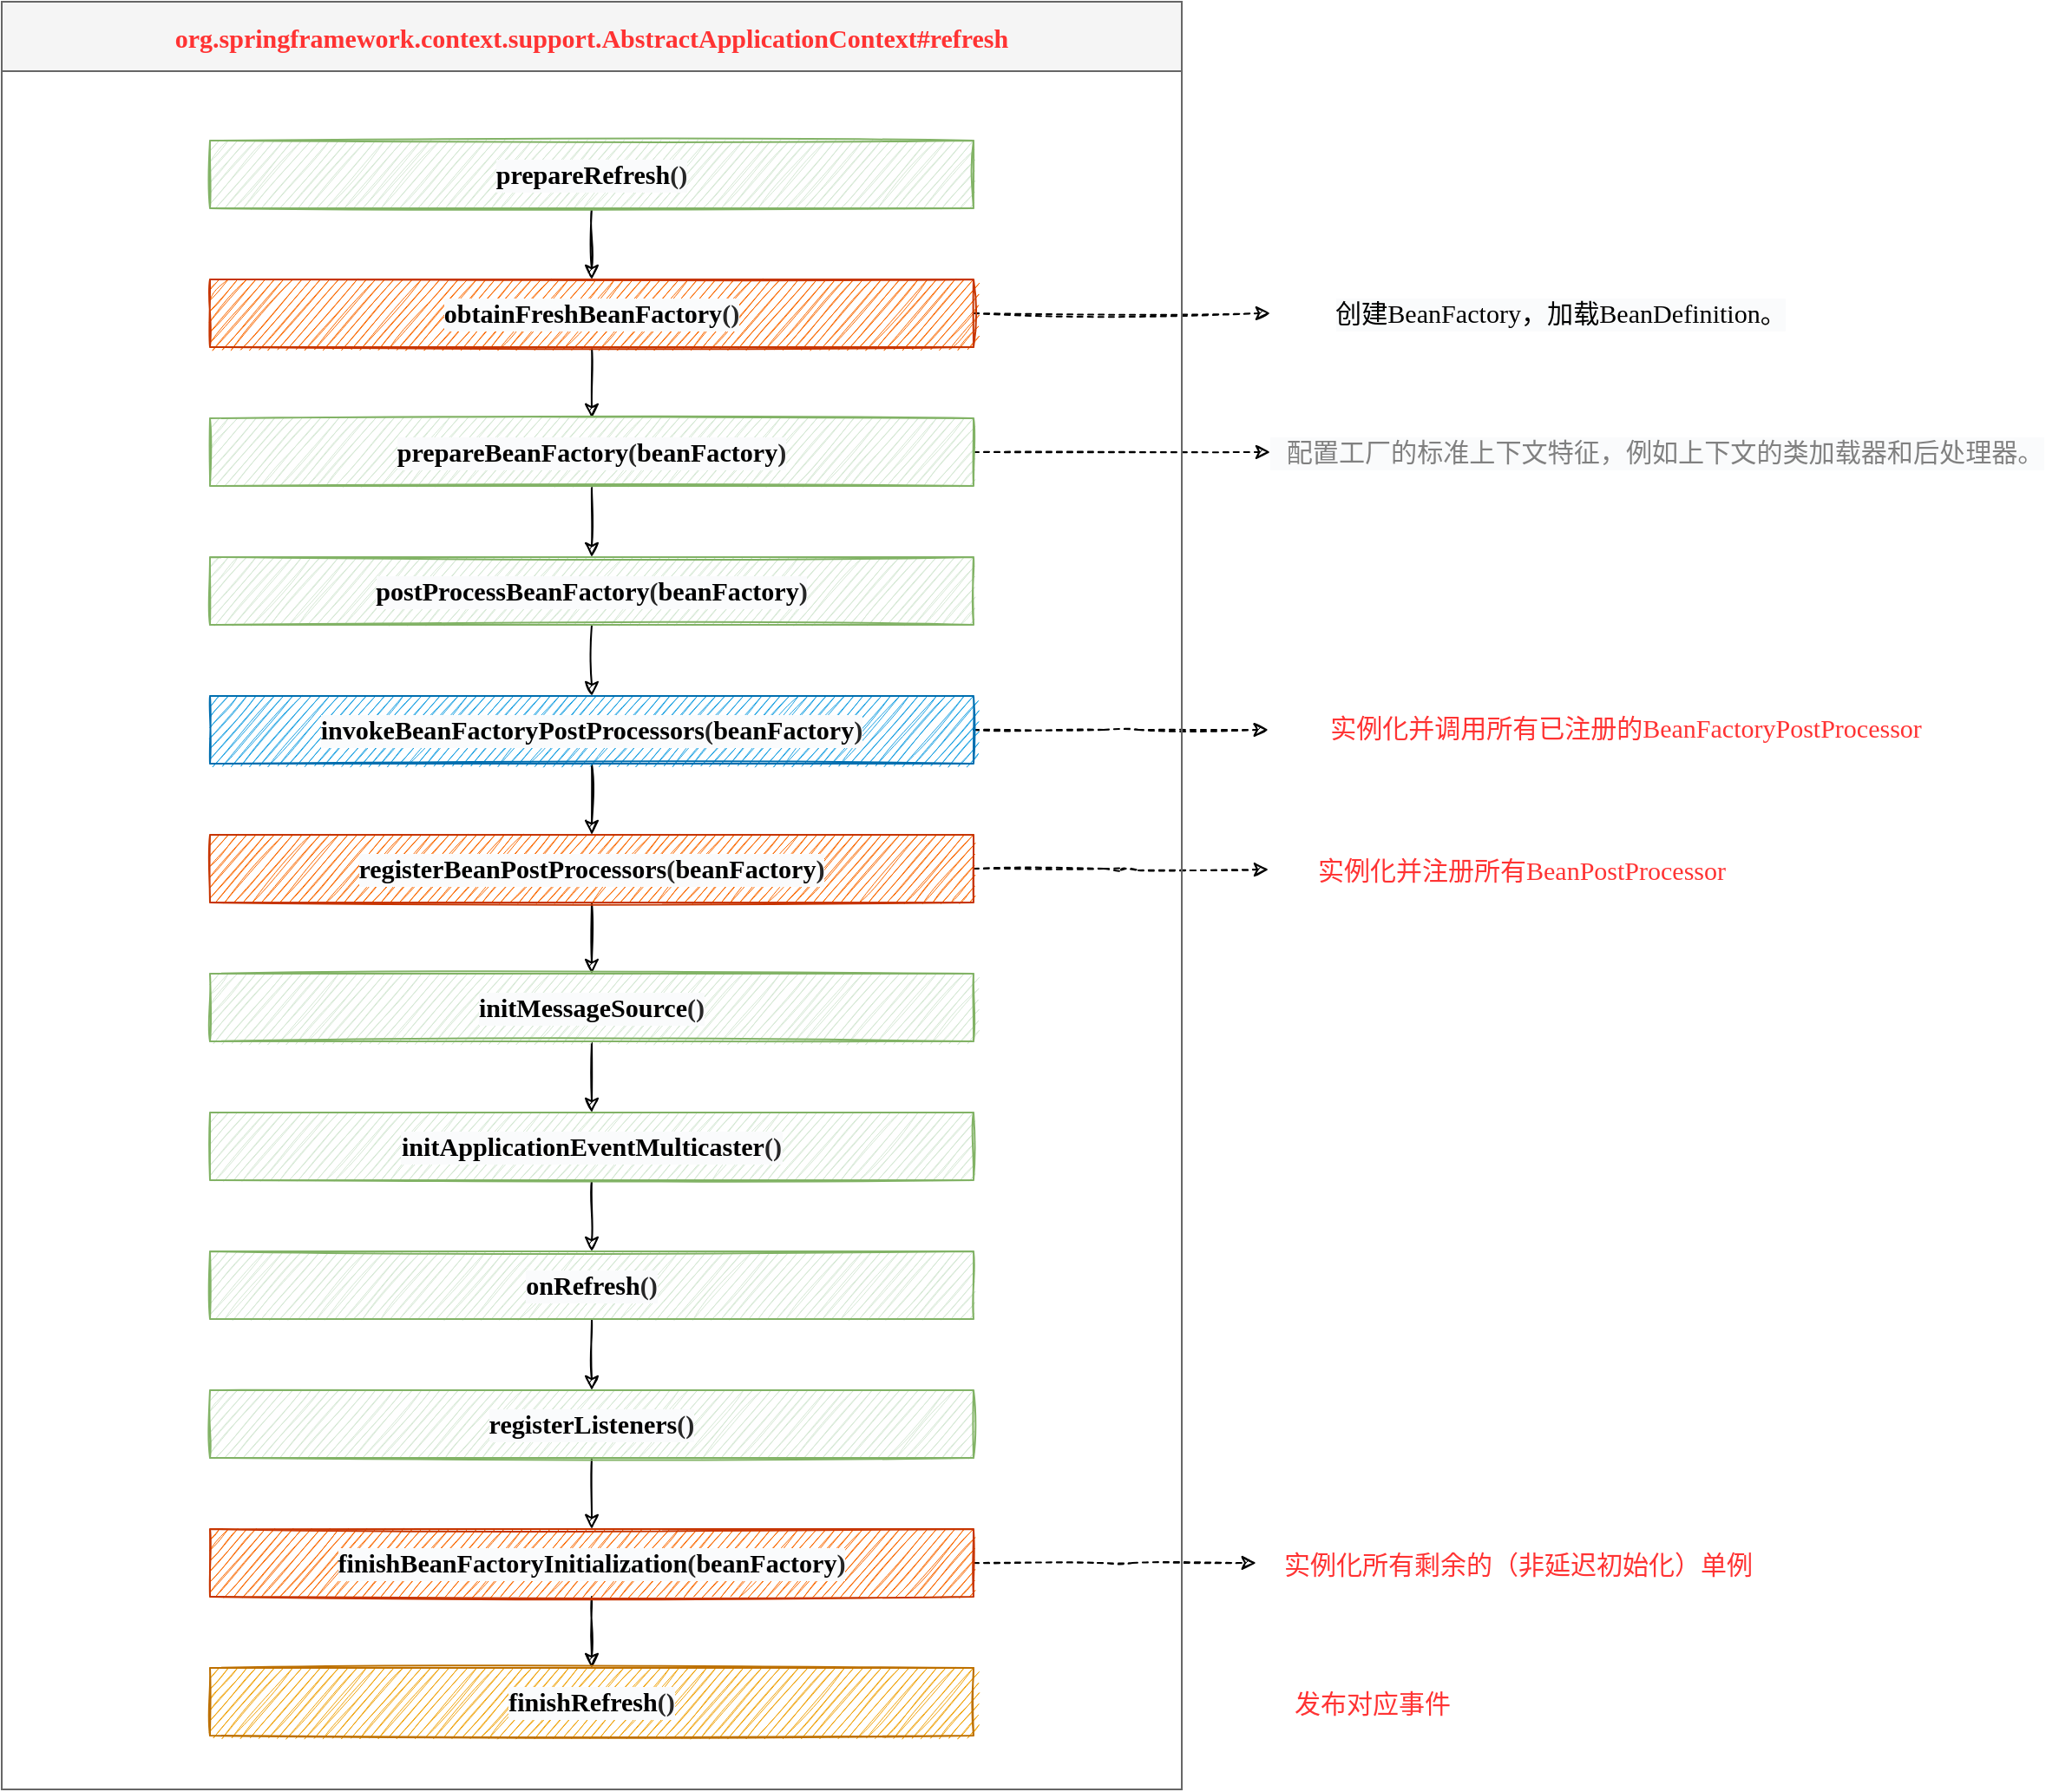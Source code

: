 <mxfile version="14.8.0" type="github">
  <diagram id="vGOEXs7-BdWZyO_aczjX" name="IoC">
    <mxGraphModel dx="2439" dy="874" grid="0" gridSize="10" guides="1" tooltips="1" connect="1" arrows="1" fold="1" page="0" pageScale="1" pageWidth="827" pageHeight="1169" background="none" math="0" shadow="0">
      <root>
        <mxCell id="0" />
        <mxCell id="1" parent="0" />
        <mxCell id="g3_7YH7vOPHp6XhamjHk-15" style="edgeStyle=orthogonalEdgeStyle;rounded=0;orthogonalLoop=1;jettySize=auto;html=1;fontFamily=JetBrains Mono;fontSource=https%3A%2F%2Ffonts.googleapis.com%2Fcss%3Ffamily%3DJetBrains%2BMono;fontStyle=1;sketch=1;shadow=0;" edge="1" parent="1" source="g3_7YH7vOPHp6XhamjHk-3" target="g3_7YH7vOPHp6XhamjHk-4">
          <mxGeometry relative="1" as="geometry" />
        </mxCell>
        <mxCell id="g3_7YH7vOPHp6XhamjHk-3" value="&lt;div style=&quot;background-color: rgb(250, 251, 252); color: rgb(38, 38, 38); font-size: 11.3pt;&quot;&gt;&lt;span style=&quot;color: #000000&quot;&gt;prepareRefresh&lt;/span&gt;()&lt;/div&gt;" style="rounded=0;whiteSpace=wrap;html=1;fontFamily=JetBrains Mono;fontSource=https%3A%2F%2Ffonts.googleapis.com%2Fcss%3Ffamily%3DJetBrains%2BMono;fontStyle=1;sketch=1;shadow=0;fillColor=#d5e8d4;strokeColor=#82b366;" vertex="1" parent="1">
          <mxGeometry x="-320" y="120" width="440" height="39" as="geometry" />
        </mxCell>
        <mxCell id="g3_7YH7vOPHp6XhamjHk-16" style="edgeStyle=orthogonalEdgeStyle;rounded=0;orthogonalLoop=1;jettySize=auto;html=1;exitX=0.5;exitY=1;exitDx=0;exitDy=0;fontFamily=JetBrains Mono;fontSource=https%3A%2F%2Ffonts.googleapis.com%2Fcss%3Ffamily%3DJetBrains%2BMono;fontStyle=1;sketch=1;shadow=0;" edge="1" parent="1" source="g3_7YH7vOPHp6XhamjHk-4" target="g3_7YH7vOPHp6XhamjHk-5">
          <mxGeometry relative="1" as="geometry" />
        </mxCell>
        <mxCell id="g3_7YH7vOPHp6XhamjHk-34" style="edgeStyle=orthogonalEdgeStyle;rounded=1;sketch=1;orthogonalLoop=1;jettySize=auto;html=1;shadow=0;fontFamily=JetBrains Mono;fontSource=https%3A%2F%2Ffonts.googleapis.com%2Fcss%3Ffamily%3DJetBrains%2BMono;fontSize=15;fontColor=#FF3333;dashed=1;" edge="1" parent="1" source="g3_7YH7vOPHp6XhamjHk-4" target="g3_7YH7vOPHp6XhamjHk-33">
          <mxGeometry relative="1" as="geometry" />
        </mxCell>
        <mxCell id="g3_7YH7vOPHp6XhamjHk-4" value="&lt;div style=&quot;background-color: rgb(250, 251, 252); color: rgb(38, 38, 38); font-size: 11.3pt;&quot;&gt;&lt;div style=&quot;font-size: 11.3pt;&quot;&gt;&lt;span style=&quot;color: #000000&quot;&gt;obtainFreshBeanFactory&lt;/span&gt;()&lt;/div&gt;&lt;/div&gt;" style="rounded=0;whiteSpace=wrap;html=1;fontFamily=JetBrains Mono;fontSource=https%3A%2F%2Ffonts.googleapis.com%2Fcss%3Ffamily%3DJetBrains%2BMono;fontStyle=1;sketch=1;shadow=0;strokeColor=#C73500;fillStyle=auto;fillColor=#fa6800;fontColor=#000000;" vertex="1" parent="1">
          <mxGeometry x="-320" y="200" width="440" height="39" as="geometry" />
        </mxCell>
        <mxCell id="g3_7YH7vOPHp6XhamjHk-17" style="edgeStyle=orthogonalEdgeStyle;rounded=0;orthogonalLoop=1;jettySize=auto;html=1;fontFamily=JetBrains Mono;fontSource=https%3A%2F%2Ffonts.googleapis.com%2Fcss%3Ffamily%3DJetBrains%2BMono;fontStyle=1;sketch=1;shadow=0;" edge="1" parent="1" source="g3_7YH7vOPHp6XhamjHk-5" target="g3_7YH7vOPHp6XhamjHk-6">
          <mxGeometry relative="1" as="geometry" />
        </mxCell>
        <mxCell id="g3_7YH7vOPHp6XhamjHk-36" style="edgeStyle=orthogonalEdgeStyle;rounded=1;sketch=1;orthogonalLoop=1;jettySize=auto;html=1;entryX=0;entryY=0.5;entryDx=0;entryDy=0;shadow=0;dashed=1;fontFamily=JetBrains Mono;fontSource=https%3A%2F%2Ffonts.googleapis.com%2Fcss%3Ffamily%3DJetBrains%2BMono;fontSize=15;fontColor=#FF3333;" edge="1" parent="1" source="g3_7YH7vOPHp6XhamjHk-5" target="g3_7YH7vOPHp6XhamjHk-35">
          <mxGeometry relative="1" as="geometry" />
        </mxCell>
        <mxCell id="g3_7YH7vOPHp6XhamjHk-5" value="&lt;div style=&quot;background-color: rgb(250, 251, 252); color: rgb(38, 38, 38); font-size: 11.3pt;&quot;&gt;&lt;div style=&quot;font-size: 11.3pt;&quot;&gt;&lt;div style=&quot;font-size: 11.3pt;&quot;&gt;&lt;span style=&quot;color: #000000&quot;&gt;prepareBeanFactory&lt;/span&gt;(&lt;span style=&quot;color: #000000&quot;&gt;beanFactory&lt;/span&gt;)&lt;/div&gt;&lt;/div&gt;&lt;/div&gt;" style="rounded=0;whiteSpace=wrap;html=1;fontFamily=JetBrains Mono;fontSource=https%3A%2F%2Ffonts.googleapis.com%2Fcss%3Ffamily%3DJetBrains%2BMono;fontStyle=1;sketch=1;shadow=0;fillColor=#d5e8d4;strokeColor=#82b366;" vertex="1" parent="1">
          <mxGeometry x="-320" y="280" width="440" height="39" as="geometry" />
        </mxCell>
        <mxCell id="g3_7YH7vOPHp6XhamjHk-18" style="edgeStyle=orthogonalEdgeStyle;rounded=0;orthogonalLoop=1;jettySize=auto;html=1;fontFamily=JetBrains Mono;fontSource=https%3A%2F%2Ffonts.googleapis.com%2Fcss%3Ffamily%3DJetBrains%2BMono;fontStyle=1;sketch=1;shadow=0;" edge="1" parent="1" source="g3_7YH7vOPHp6XhamjHk-6" target="g3_7YH7vOPHp6XhamjHk-7">
          <mxGeometry relative="1" as="geometry" />
        </mxCell>
        <mxCell id="g3_7YH7vOPHp6XhamjHk-6" value="&lt;div style=&quot;background-color: rgb(250, 251, 252); color: rgb(38, 38, 38); font-size: 11.3pt;&quot;&gt;&lt;div style=&quot;font-size: 11.3pt;&quot;&gt;&lt;div style=&quot;font-size: 11.3pt;&quot;&gt;&lt;div style=&quot;font-size: 11.3pt;&quot;&gt;&lt;span style=&quot;color: #000000&quot;&gt;postProcessBeanFactory&lt;/span&gt;(&lt;span style=&quot;color: #000000&quot;&gt;beanFactory&lt;/span&gt;)&lt;/div&gt;&lt;/div&gt;&lt;/div&gt;&lt;/div&gt;" style="rounded=0;whiteSpace=wrap;html=1;fontFamily=JetBrains Mono;fontSource=https%3A%2F%2Ffonts.googleapis.com%2Fcss%3Ffamily%3DJetBrains%2BMono;fontStyle=1;sketch=1;shadow=0;fillColor=#d5e8d4;strokeColor=#82b366;" vertex="1" parent="1">
          <mxGeometry x="-320" y="360" width="440" height="39" as="geometry" />
        </mxCell>
        <mxCell id="g3_7YH7vOPHp6XhamjHk-19" style="edgeStyle=orthogonalEdgeStyle;rounded=0;orthogonalLoop=1;jettySize=auto;html=1;exitX=0.5;exitY=1;exitDx=0;exitDy=0;entryX=0.5;entryY=0;entryDx=0;entryDy=0;fontFamily=JetBrains Mono;fontSource=https%3A%2F%2Ffonts.googleapis.com%2Fcss%3Ffamily%3DJetBrains%2BMono;fontStyle=1;sketch=1;shadow=0;" edge="1" parent="1" source="g3_7YH7vOPHp6XhamjHk-7" target="g3_7YH7vOPHp6XhamjHk-8">
          <mxGeometry relative="1" as="geometry" />
        </mxCell>
        <mxCell id="g3_7YH7vOPHp6XhamjHk-40" style="edgeStyle=orthogonalEdgeStyle;rounded=1;sketch=1;orthogonalLoop=1;jettySize=auto;html=1;shadow=0;dashed=1;fontFamily=JetBrains Mono;fontSource=https%3A%2F%2Ffonts.googleapis.com%2Fcss%3Ffamily%3DJetBrains%2BMono;fontSize=15;fontColor=#FF3333;" edge="1" parent="1" source="g3_7YH7vOPHp6XhamjHk-7">
          <mxGeometry relative="1" as="geometry">
            <mxPoint x="289.889" y="459.5" as="targetPoint" />
          </mxGeometry>
        </mxCell>
        <mxCell id="g3_7YH7vOPHp6XhamjHk-7" value="&lt;div style=&quot;background-color: rgb(250, 251, 252); color: rgb(38, 38, 38); font-size: 11.3pt;&quot;&gt;&lt;div style=&quot;font-size: 11.3pt;&quot;&gt;&lt;div style=&quot;font-size: 11.3pt;&quot;&gt;&lt;div style=&quot;font-size: 11.3pt;&quot;&gt;&lt;div style=&quot;font-size: 11.3pt;&quot;&gt;&lt;span style=&quot;color: #000000&quot;&gt;invokeBeanFactoryPostProcessors&lt;/span&gt;(&lt;span style=&quot;color: #000000&quot;&gt;beanFactory&lt;/span&gt;)&lt;/div&gt;&lt;/div&gt;&lt;/div&gt;&lt;/div&gt;&lt;/div&gt;" style="rounded=0;whiteSpace=wrap;html=1;fontFamily=JetBrains Mono;fontSource=https%3A%2F%2Ffonts.googleapis.com%2Fcss%3Ffamily%3DJetBrains%2BMono;fontStyle=1;sketch=1;shadow=0;fillColor=#1ba1e2;strokeColor=#006EAF;fontColor=#ffffff;" vertex="1" parent="1">
          <mxGeometry x="-320" y="440" width="440" height="39" as="geometry" />
        </mxCell>
        <mxCell id="g3_7YH7vOPHp6XhamjHk-31" style="edgeStyle=orthogonalEdgeStyle;rounded=0;orthogonalLoop=1;jettySize=auto;html=1;fontFamily=JetBrains Mono;fontSource=https%3A%2F%2Ffonts.googleapis.com%2Fcss%3Ffamily%3DJetBrains%2BMono;fontSize=15;fontColor=#FF3333;sketch=1;shadow=0;" edge="1" parent="1" source="g3_7YH7vOPHp6XhamjHk-8" target="g3_7YH7vOPHp6XhamjHk-9">
          <mxGeometry relative="1" as="geometry" />
        </mxCell>
        <mxCell id="g3_7YH7vOPHp6XhamjHk-42" style="edgeStyle=orthogonalEdgeStyle;rounded=1;sketch=1;orthogonalLoop=1;jettySize=auto;html=1;shadow=0;dashed=1;fontFamily=JetBrains Mono;fontSource=https%3A%2F%2Ffonts.googleapis.com%2Fcss%3Ffamily%3DJetBrains%2BMono;fontSize=15;fontColor=#FF3333;" edge="1" parent="1" source="g3_7YH7vOPHp6XhamjHk-8">
          <mxGeometry relative="1" as="geometry">
            <mxPoint x="290" y="540" as="targetPoint" />
          </mxGeometry>
        </mxCell>
        <mxCell id="g3_7YH7vOPHp6XhamjHk-8" value="&lt;div style=&quot;background-color: rgb(250, 251, 252); color: rgb(38, 38, 38); font-size: 11.3pt;&quot;&gt;&lt;div style=&quot;font-size: 11.3pt;&quot;&gt;&lt;div style=&quot;font-size: 11.3pt;&quot;&gt;&lt;div style=&quot;font-size: 11.3pt;&quot;&gt;&lt;div style=&quot;font-size: 11.3pt;&quot;&gt;&lt;div style=&quot;font-size: 11.3pt;&quot;&gt;&lt;span style=&quot;color: #000000&quot;&gt;registerBeanPostProcessors&lt;/span&gt;(&lt;span style=&quot;color: #000000&quot;&gt;beanFactory&lt;/span&gt;)&lt;/div&gt;&lt;/div&gt;&lt;/div&gt;&lt;/div&gt;&lt;/div&gt;&lt;/div&gt;" style="rounded=0;whiteSpace=wrap;html=1;fontFamily=JetBrains Mono;fontSource=https%3A%2F%2Ffonts.googleapis.com%2Fcss%3Ffamily%3DJetBrains%2BMono;fontStyle=1;sketch=1;shadow=0;fillColor=#fa6800;strokeColor=#C73500;fontColor=#000000;" vertex="1" parent="1">
          <mxGeometry x="-320" y="520" width="440" height="39" as="geometry" />
        </mxCell>
        <mxCell id="g3_7YH7vOPHp6XhamjHk-21" style="edgeStyle=orthogonalEdgeStyle;rounded=0;orthogonalLoop=1;jettySize=auto;html=1;entryX=0.5;entryY=0;entryDx=0;entryDy=0;fontFamily=JetBrains Mono;fontSource=https%3A%2F%2Ffonts.googleapis.com%2Fcss%3Ffamily%3DJetBrains%2BMono;fontStyle=1;sketch=1;shadow=0;" edge="1" parent="1" source="g3_7YH7vOPHp6XhamjHk-9" target="g3_7YH7vOPHp6XhamjHk-10">
          <mxGeometry relative="1" as="geometry" />
        </mxCell>
        <mxCell id="g3_7YH7vOPHp6XhamjHk-9" value="&lt;div style=&quot;background-color: rgb(250, 251, 252); color: rgb(38, 38, 38); font-size: 11.3pt;&quot;&gt;&lt;div style=&quot;font-size: 11.3pt;&quot;&gt;&lt;div style=&quot;font-size: 11.3pt;&quot;&gt;&lt;div style=&quot;font-size: 11.3pt;&quot;&gt;&lt;div style=&quot;font-size: 11.3pt;&quot;&gt;&lt;div style=&quot;font-size: 11.3pt;&quot;&gt;&lt;div style=&quot;font-size: 11.3pt;&quot;&gt;&lt;span style=&quot;color: #000000&quot;&gt;initMessageSource&lt;/span&gt;()&lt;/div&gt;&lt;/div&gt;&lt;/div&gt;&lt;/div&gt;&lt;/div&gt;&lt;/div&gt;&lt;/div&gt;" style="rounded=0;whiteSpace=wrap;html=1;fontFamily=JetBrains Mono;fontSource=https%3A%2F%2Ffonts.googleapis.com%2Fcss%3Ffamily%3DJetBrains%2BMono;fontStyle=1;sketch=1;shadow=0;fillColor=#d5e8d4;strokeColor=#82b366;" vertex="1" parent="1">
          <mxGeometry x="-320" y="600" width="440" height="39" as="geometry" />
        </mxCell>
        <mxCell id="g3_7YH7vOPHp6XhamjHk-22" style="edgeStyle=orthogonalEdgeStyle;rounded=0;orthogonalLoop=1;jettySize=auto;html=1;entryX=0.5;entryY=0;entryDx=0;entryDy=0;fontFamily=JetBrains Mono;fontSource=https%3A%2F%2Ffonts.googleapis.com%2Fcss%3Ffamily%3DJetBrains%2BMono;fontStyle=1;sketch=1;shadow=0;" edge="1" parent="1" source="g3_7YH7vOPHp6XhamjHk-10" target="g3_7YH7vOPHp6XhamjHk-11">
          <mxGeometry relative="1" as="geometry" />
        </mxCell>
        <mxCell id="g3_7YH7vOPHp6XhamjHk-10" value="&lt;div style=&quot;background-color: rgb(250, 251, 252); color: rgb(38, 38, 38); font-size: 11.3pt;&quot;&gt;&lt;div style=&quot;font-size: 11.3pt;&quot;&gt;&lt;div style=&quot;font-size: 11.3pt;&quot;&gt;&lt;div style=&quot;font-size: 11.3pt;&quot;&gt;&lt;div style=&quot;font-size: 11.3pt;&quot;&gt;&lt;div style=&quot;font-size: 11.3pt;&quot;&gt;&lt;div style=&quot;font-size: 11.3pt;&quot;&gt;&lt;div style=&quot;font-size: 11.3pt;&quot;&gt;&lt;span style=&quot;color: #000000&quot;&gt;initApplicationEventMulticaster&lt;/span&gt;()&lt;/div&gt;&lt;/div&gt;&lt;/div&gt;&lt;/div&gt;&lt;/div&gt;&lt;/div&gt;&lt;/div&gt;&lt;/div&gt;" style="rounded=0;whiteSpace=wrap;html=1;fontFamily=JetBrains Mono;fontSource=https%3A%2F%2Ffonts.googleapis.com%2Fcss%3Ffamily%3DJetBrains%2BMono;fontStyle=1;sketch=1;shadow=0;fillColor=#d5e8d4;strokeColor=#82b366;" vertex="1" parent="1">
          <mxGeometry x="-320" y="680" width="440" height="39" as="geometry" />
        </mxCell>
        <mxCell id="g3_7YH7vOPHp6XhamjHk-23" style="edgeStyle=orthogonalEdgeStyle;rounded=0;orthogonalLoop=1;jettySize=auto;html=1;fontFamily=JetBrains Mono;fontSource=https%3A%2F%2Ffonts.googleapis.com%2Fcss%3Ffamily%3DJetBrains%2BMono;fontStyle=1;sketch=1;shadow=0;" edge="1" parent="1" source="g3_7YH7vOPHp6XhamjHk-11" target="g3_7YH7vOPHp6XhamjHk-12">
          <mxGeometry relative="1" as="geometry" />
        </mxCell>
        <mxCell id="g3_7YH7vOPHp6XhamjHk-11" value="&lt;div style=&quot;background-color: rgb(250, 251, 252); color: rgb(38, 38, 38); font-size: 11.3pt;&quot;&gt;&lt;div style=&quot;font-size: 11.3pt;&quot;&gt;&lt;div style=&quot;font-size: 11.3pt;&quot;&gt;&lt;div style=&quot;font-size: 11.3pt;&quot;&gt;&lt;div style=&quot;font-size: 11.3pt;&quot;&gt;&lt;div style=&quot;font-size: 11.3pt;&quot;&gt;&lt;div style=&quot;font-size: 11.3pt;&quot;&gt;&lt;div style=&quot;font-size: 11.3pt;&quot;&gt;&lt;div style=&quot;font-size: 11.3pt;&quot;&gt;&lt;span style=&quot;color: #000000&quot;&gt;onRefresh&lt;/span&gt;()&lt;/div&gt;&lt;/div&gt;&lt;/div&gt;&lt;/div&gt;&lt;/div&gt;&lt;/div&gt;&lt;/div&gt;&lt;/div&gt;&lt;/div&gt;" style="rounded=0;whiteSpace=wrap;html=1;fontFamily=JetBrains Mono;fontSource=https%3A%2F%2Ffonts.googleapis.com%2Fcss%3Ffamily%3DJetBrains%2BMono;fontStyle=1;sketch=1;shadow=0;fillColor=#d5e8d4;strokeColor=#82b366;" vertex="1" parent="1">
          <mxGeometry x="-320" y="760" width="440" height="39" as="geometry" />
        </mxCell>
        <mxCell id="g3_7YH7vOPHp6XhamjHk-24" style="edgeStyle=orthogonalEdgeStyle;rounded=0;orthogonalLoop=1;jettySize=auto;html=1;fontFamily=JetBrains Mono;fontSource=https%3A%2F%2Ffonts.googleapis.com%2Fcss%3Ffamily%3DJetBrains%2BMono;fontStyle=1;sketch=1;shadow=0;" edge="1" parent="1" source="g3_7YH7vOPHp6XhamjHk-12" target="g3_7YH7vOPHp6XhamjHk-13">
          <mxGeometry relative="1" as="geometry" />
        </mxCell>
        <mxCell id="g3_7YH7vOPHp6XhamjHk-12" value="&lt;div style=&quot;background-color: rgb(250, 251, 252); color: rgb(38, 38, 38); font-size: 11.3pt;&quot;&gt;&lt;div style=&quot;font-size: 11.3pt;&quot;&gt;&lt;div style=&quot;font-size: 11.3pt;&quot;&gt;&lt;div style=&quot;font-size: 11.3pt;&quot;&gt;&lt;div style=&quot;font-size: 11.3pt;&quot;&gt;&lt;div style=&quot;font-size: 11.3pt;&quot;&gt;&lt;div style=&quot;font-size: 11.3pt;&quot;&gt;&lt;div style=&quot;font-size: 11.3pt;&quot;&gt;&lt;div style=&quot;font-size: 11.3pt;&quot;&gt;&lt;div style=&quot;font-size: 11.3pt;&quot;&gt;&lt;span style=&quot;color: #000000&quot;&gt;registerListeners&lt;/span&gt;()&lt;/div&gt;&lt;/div&gt;&lt;/div&gt;&lt;/div&gt;&lt;/div&gt;&lt;/div&gt;&lt;/div&gt;&lt;/div&gt;&lt;/div&gt;&lt;/div&gt;" style="rounded=0;whiteSpace=wrap;html=1;fontFamily=JetBrains Mono;fontSource=https%3A%2F%2Ffonts.googleapis.com%2Fcss%3Ffamily%3DJetBrains%2BMono;fontStyle=1;sketch=1;shadow=0;fillColor=#d5e8d4;strokeColor=#82b366;" vertex="1" parent="1">
          <mxGeometry x="-320" y="840" width="440" height="39" as="geometry" />
        </mxCell>
        <mxCell id="g3_7YH7vOPHp6XhamjHk-25" style="edgeStyle=orthogonalEdgeStyle;rounded=0;orthogonalLoop=1;jettySize=auto;html=1;entryX=0.5;entryY=0;entryDx=0;entryDy=0;fontFamily=JetBrains Mono;fontSource=https%3A%2F%2Ffonts.googleapis.com%2Fcss%3Ffamily%3DJetBrains%2BMono;fontStyle=1;sketch=1;shadow=0;" edge="1" parent="1" source="g3_7YH7vOPHp6XhamjHk-13" target="g3_7YH7vOPHp6XhamjHk-14">
          <mxGeometry relative="1" as="geometry" />
        </mxCell>
        <mxCell id="g3_7YH7vOPHp6XhamjHk-45" style="edgeStyle=orthogonalEdgeStyle;rounded=1;sketch=1;orthogonalLoop=1;jettySize=auto;html=1;shadow=0;dashed=1;fontFamily=JetBrains Mono;fontSource=https%3A%2F%2Ffonts.googleapis.com%2Fcss%3Ffamily%3DJetBrains%2BMono;fontSize=15;fontColor=#FF3333;" edge="1" parent="1" source="g3_7YH7vOPHp6XhamjHk-13">
          <mxGeometry relative="1" as="geometry">
            <mxPoint x="282.889" y="939.5" as="targetPoint" />
          </mxGeometry>
        </mxCell>
        <mxCell id="g3_7YH7vOPHp6XhamjHk-13" value="&lt;div style=&quot;background-color: rgb(250, 251, 252); color: rgb(38, 38, 38); font-size: 11.3pt;&quot;&gt;&lt;div style=&quot;font-size: 11.3pt;&quot;&gt;&lt;div style=&quot;font-size: 11.3pt;&quot;&gt;&lt;div style=&quot;font-size: 11.3pt;&quot;&gt;&lt;div style=&quot;font-size: 11.3pt;&quot;&gt;&lt;div style=&quot;font-size: 11.3pt;&quot;&gt;&lt;div style=&quot;font-size: 11.3pt;&quot;&gt;&lt;div style=&quot;font-size: 11.3pt;&quot;&gt;&lt;div style=&quot;font-size: 11.3pt;&quot;&gt;&lt;div style=&quot;font-size: 11.3pt;&quot;&gt;&lt;div style=&quot;font-size: 11.3pt;&quot;&gt;&lt;span style=&quot;color: #000000&quot;&gt;finishBeanFactoryInitialization&lt;/span&gt;(&lt;span style=&quot;color: #000000&quot;&gt;beanFactory&lt;/span&gt;)&lt;/div&gt;&lt;/div&gt;&lt;/div&gt;&lt;/div&gt;&lt;/div&gt;&lt;/div&gt;&lt;/div&gt;&lt;/div&gt;&lt;/div&gt;&lt;/div&gt;&lt;/div&gt;" style="rounded=0;whiteSpace=wrap;html=1;fontFamily=JetBrains Mono;fontSource=https%3A%2F%2Ffonts.googleapis.com%2Fcss%3Ffamily%3DJetBrains%2BMono;fontStyle=1;strokeColor=#C73500;fontColor=#000000;fillColor=#fa6800;sketch=1;shadow=0;" vertex="1" parent="1">
          <mxGeometry x="-320" y="920" width="440" height="39" as="geometry" />
        </mxCell>
        <mxCell id="g3_7YH7vOPHp6XhamjHk-14" value="&lt;div style=&quot;background-color: rgb(250, 251, 252); color: rgb(38, 38, 38); font-size: 11.3pt;&quot;&gt;&lt;div style=&quot;font-size: 11.3pt;&quot;&gt;&lt;div style=&quot;font-size: 11.3pt;&quot;&gt;&lt;div style=&quot;font-size: 11.3pt;&quot;&gt;&lt;div style=&quot;font-size: 11.3pt;&quot;&gt;&lt;div style=&quot;font-size: 11.3pt;&quot;&gt;&lt;div style=&quot;font-size: 11.3pt;&quot;&gt;&lt;div style=&quot;font-size: 11.3pt;&quot;&gt;&lt;div style=&quot;font-size: 11.3pt;&quot;&gt;&lt;div style=&quot;font-size: 11.3pt;&quot;&gt;&lt;div style=&quot;font-size: 11.3pt;&quot;&gt;&lt;div style=&quot;font-size: 11.3pt;&quot;&gt;&lt;span style=&quot;color: #000000&quot;&gt;finishRefresh&lt;/span&gt;()&lt;/div&gt;&lt;/div&gt;&lt;/div&gt;&lt;/div&gt;&lt;/div&gt;&lt;/div&gt;&lt;/div&gt;&lt;/div&gt;&lt;/div&gt;&lt;/div&gt;&lt;/div&gt;&lt;/div&gt;" style="rounded=0;whiteSpace=wrap;html=1;fontFamily=JetBrains Mono;fontSource=https%3A%2F%2Ffonts.googleapis.com%2Fcss%3Ffamily%3DJetBrains%2BMono;fontStyle=1;sketch=1;shadow=0;fillColor=#f0a30a;strokeColor=#BD7000;fontColor=#000000;" vertex="1" parent="1">
          <mxGeometry x="-320" y="1000" width="440" height="39" as="geometry" />
        </mxCell>
        <mxCell id="g3_7YH7vOPHp6XhamjHk-30" value="org.springframework.context.support.AbstractApplicationContext#refresh" style="swimlane;fontFamily=JetBrains Mono;fontSource=https%3A%2F%2Ffonts.googleapis.com%2Fcss%3Ffamily%3DJetBrains%2BMono;startSize=40;fontStyle=1;fontSize=15;fillColor=#f5f5f5;strokeColor=#666666;fontColor=#FF3333;" vertex="1" parent="1">
          <mxGeometry x="-440" y="40" width="680" height="1030" as="geometry" />
        </mxCell>
        <mxCell id="g3_7YH7vOPHp6XhamjHk-33" value="&lt;pre style=&quot;background-color: rgb(250 , 251 , 252) ; font-size: 11.3pt&quot;&gt;&lt;font face=&quot;JetBrains Mono&quot; data-font-src=&quot;https://fonts.googleapis.com/css?family=JetBrains+Mono&quot; color=&quot;#000000&quot;&gt;创建BeanFactory，加载BeanDefinition。&lt;/font&gt;&lt;/pre&gt;" style="text;html=1;strokeColor=none;fillColor=none;align=center;verticalAlign=middle;whiteSpace=wrap;rounded=0;shadow=0;sketch=1;fontFamily=JetBrains Mono;fontSource=https%3A%2F%2Ffonts.googleapis.com%2Fcss%3Ffamily%3DJetBrains%2BMono;fontSize=15;fontColor=#FF3333;" vertex="1" parent="1">
          <mxGeometry x="291" y="204.5" width="335" height="30" as="geometry" />
        </mxCell>
        <mxCell id="g3_7YH7vOPHp6XhamjHk-35" value="&lt;pre style=&quot;background-color: #fafbfc ; color: #262626 ; font-family: &amp;#34;jetbrains mono&amp;#34; , monospace ; font-size: 11.3pt&quot;&gt;&lt;span style=&quot;color: #808080&quot;&gt; 配置工厂的标准上下文特征，例如上下文的类加载器和后处理器。&lt;/span&gt;&lt;/pre&gt;" style="text;html=1;strokeColor=none;fillColor=none;align=center;verticalAlign=middle;whiteSpace=wrap;rounded=0;shadow=0;sketch=1;fontFamily=JetBrains Mono;fontSource=https%3A%2F%2Ffonts.googleapis.com%2Fcss%3Ffamily%3DJetBrains%2BMono;fontSize=15;fontColor=#FF3333;" vertex="1" parent="1">
          <mxGeometry x="291" y="286.5" width="446" height="26" as="geometry" />
        </mxCell>
        <mxCell id="g3_7YH7vOPHp6XhamjHk-38" value="实例化并调用所有已注册的BeanFactoryPostProcessor" style="text;html=1;strokeColor=none;fillColor=none;align=center;verticalAlign=middle;whiteSpace=wrap;rounded=0;shadow=0;sketch=1;fontFamily=JetBrains Mono;fontSource=https%3A%2F%2Ffonts.googleapis.com%2Fcss%3Ffamily%3DJetBrains%2BMono;fontSize=15;fontColor=#FF3333;" vertex="1" parent="1">
          <mxGeometry x="291" y="439" width="410" height="38" as="geometry" />
        </mxCell>
        <mxCell id="g3_7YH7vOPHp6XhamjHk-41" value="实例化并注册所有BeanPostProcessor" style="text;html=1;strokeColor=none;fillColor=none;align=center;verticalAlign=middle;whiteSpace=wrap;rounded=0;shadow=0;sketch=1;fontFamily=JetBrains Mono;fontSource=https%3A%2F%2Ffonts.googleapis.com%2Fcss%3Ffamily%3DJetBrains%2BMono;fontSize=15;fontColor=#FF3333;" vertex="1" parent="1">
          <mxGeometry x="291" y="521" width="290" height="38" as="geometry" />
        </mxCell>
        <mxCell id="g3_7YH7vOPHp6XhamjHk-44" value="实例化所有剩余的（非延迟初始化）单例" style="text;html=1;strokeColor=none;fillColor=none;align=center;verticalAlign=middle;whiteSpace=wrap;rounded=0;shadow=0;sketch=1;fontFamily=JetBrains Mono;fontSource=https%3A%2F%2Ffonts.googleapis.com%2Fcss%3Ffamily%3DJetBrains%2BMono;fontSize=15;fontColor=#FF3333;" vertex="1" parent="1">
          <mxGeometry x="291" y="929.5" width="286" height="20" as="geometry" />
        </mxCell>
        <mxCell id="g3_7YH7vOPHp6XhamjHk-46" value="发布对应事件" style="text;html=1;strokeColor=none;fillColor=none;align=center;verticalAlign=middle;whiteSpace=wrap;rounded=0;shadow=0;sketch=1;fontFamily=JetBrains Mono;fontSource=https%3A%2F%2Ffonts.googleapis.com%2Fcss%3Ffamily%3DJetBrains%2BMono;fontSize=15;fontColor=#FF3333;" vertex="1" parent="1">
          <mxGeometry x="291" y="1009.5" width="118" height="20" as="geometry" />
        </mxCell>
      </root>
    </mxGraphModel>
  </diagram>
</mxfile>

